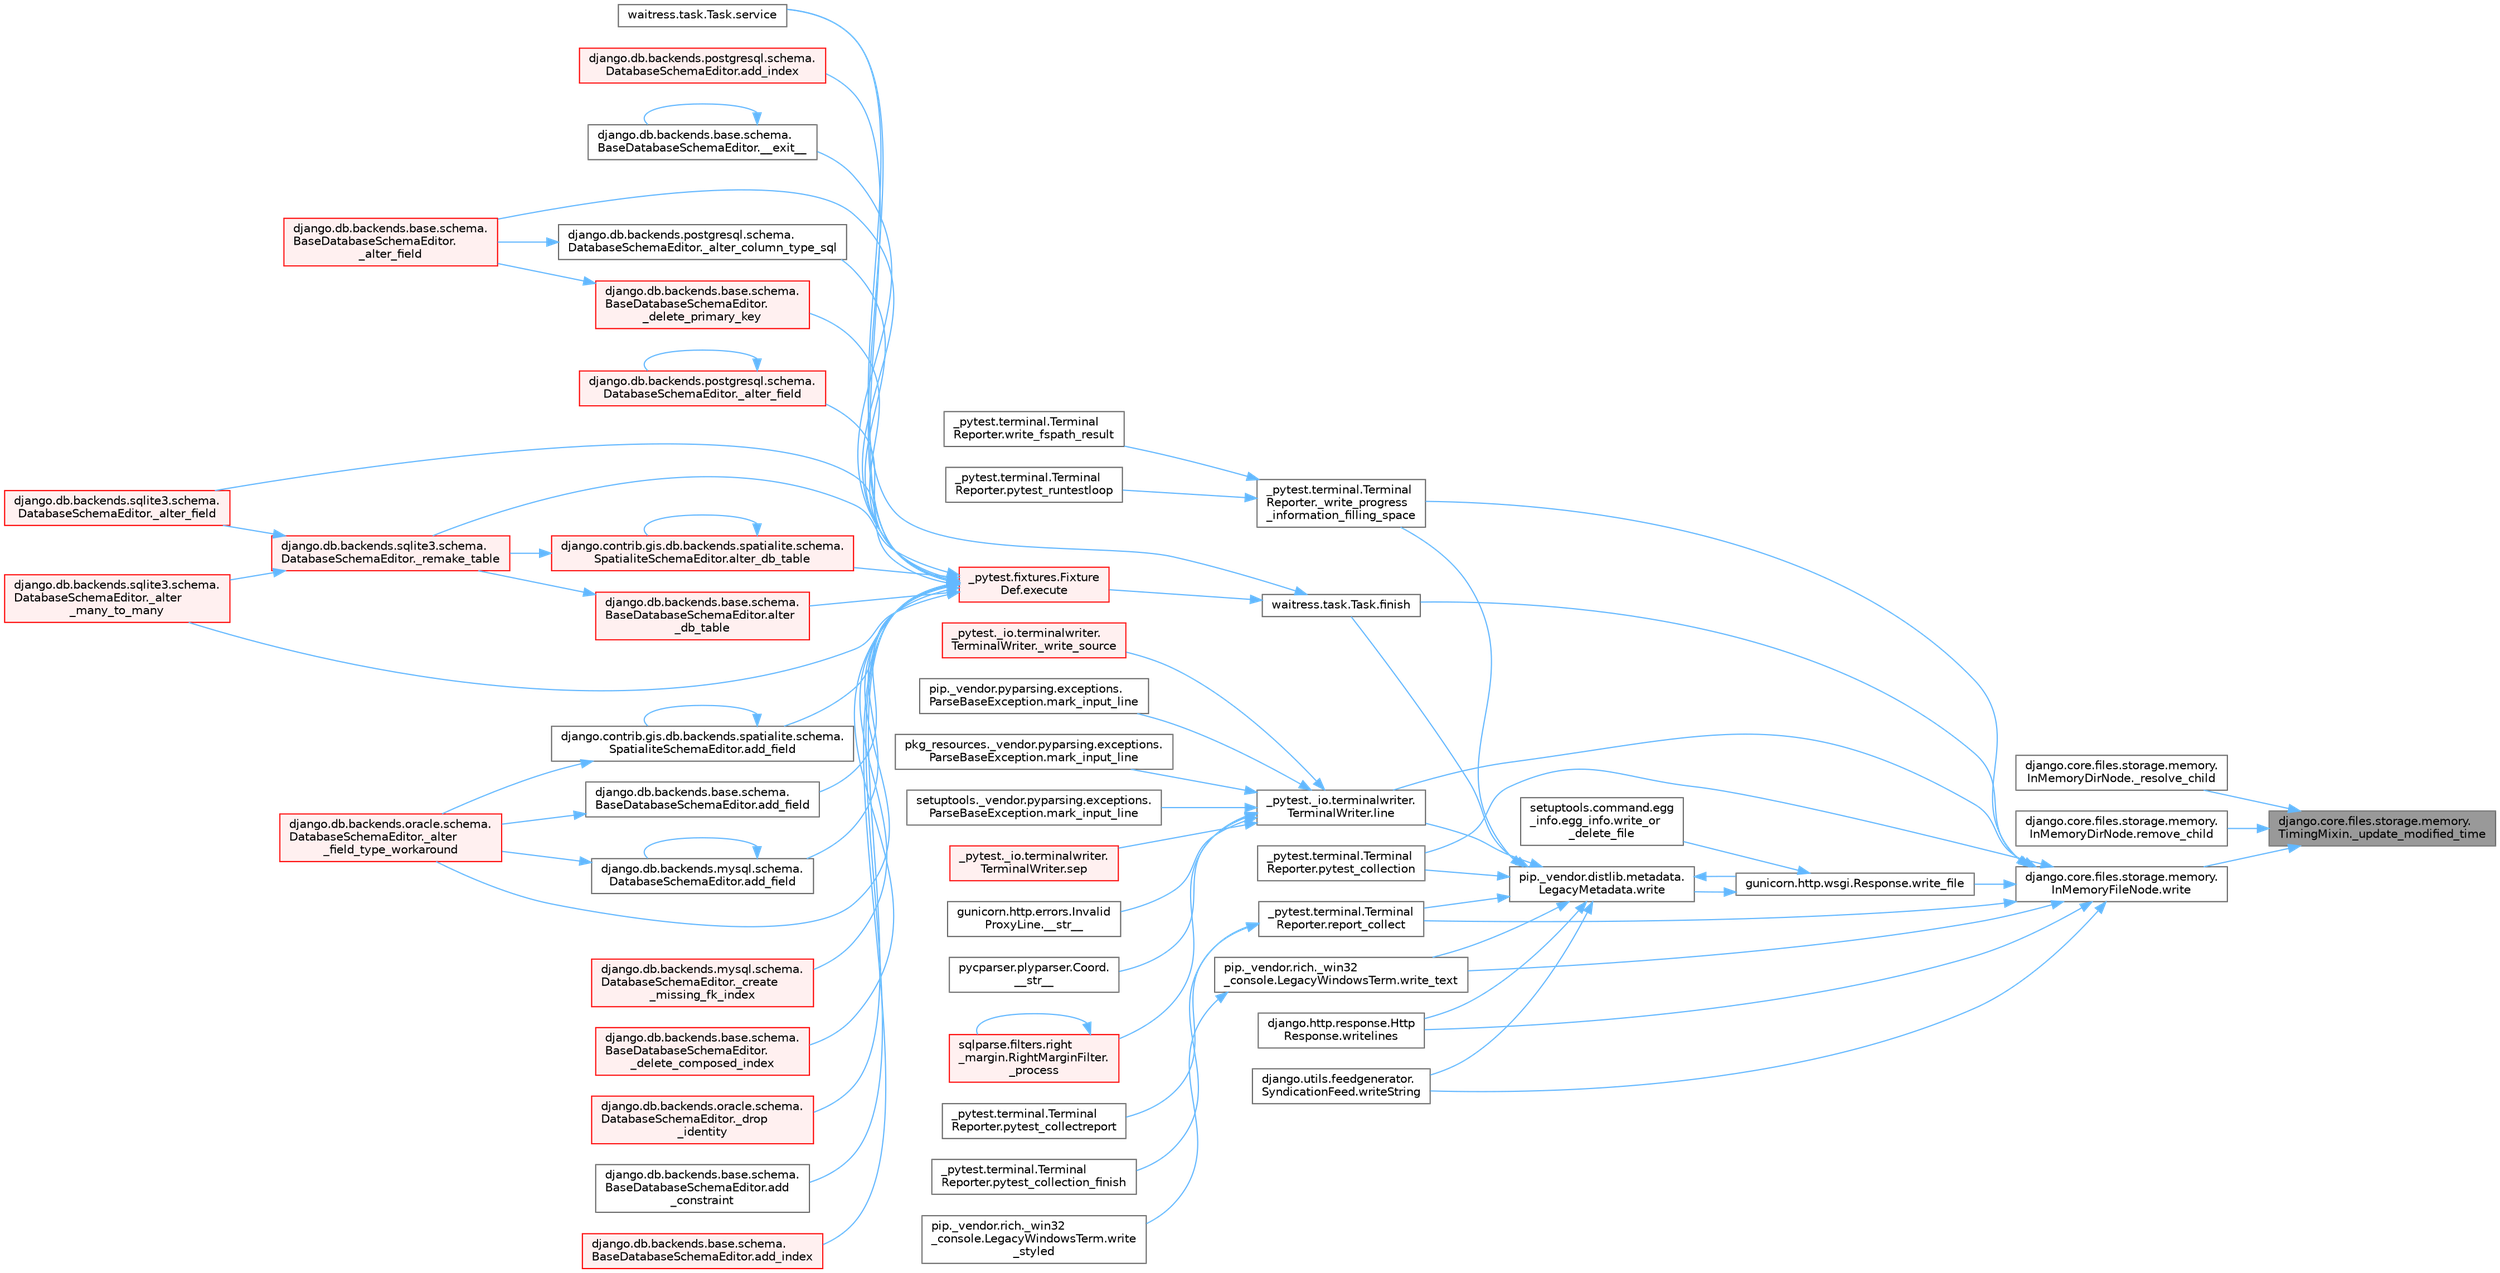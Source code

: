digraph "django.core.files.storage.memory.TimingMixin._update_modified_time"
{
 // LATEX_PDF_SIZE
  bgcolor="transparent";
  edge [fontname=Helvetica,fontsize=10,labelfontname=Helvetica,labelfontsize=10];
  node [fontname=Helvetica,fontsize=10,shape=box,height=0.2,width=0.4];
  rankdir="RL";
  Node1 [id="Node000001",label="django.core.files.storage.memory.\lTimingMixin._update_modified_time",height=0.2,width=0.4,color="gray40", fillcolor="grey60", style="filled", fontcolor="black",tooltip=" "];
  Node1 -> Node2 [id="edge1_Node000001_Node000002",dir="back",color="steelblue1",style="solid",tooltip=" "];
  Node2 [id="Node000002",label="django.core.files.storage.memory.\lInMemoryDirNode._resolve_child",height=0.2,width=0.4,color="grey40", fillcolor="white", style="filled",URL="$classdjango_1_1core_1_1files_1_1storage_1_1memory_1_1_in_memory_dir_node.html#a3c3786c6f175be99f96795e9cfd645bf",tooltip=" "];
  Node1 -> Node3 [id="edge2_Node000001_Node000003",dir="back",color="steelblue1",style="solid",tooltip=" "];
  Node3 [id="Node000003",label="django.core.files.storage.memory.\lInMemoryDirNode.remove_child",height=0.2,width=0.4,color="grey40", fillcolor="white", style="filled",URL="$classdjango_1_1core_1_1files_1_1storage_1_1memory_1_1_in_memory_dir_node.html#a9ad383e886893779be24ea1ff5c19a7b",tooltip=" "];
  Node1 -> Node4 [id="edge3_Node000001_Node000004",dir="back",color="steelblue1",style="solid",tooltip=" "];
  Node4 [id="Node000004",label="django.core.files.storage.memory.\lInMemoryFileNode.write",height=0.2,width=0.4,color="grey40", fillcolor="white", style="filled",URL="$classdjango_1_1core_1_1files_1_1storage_1_1memory_1_1_in_memory_file_node.html#a0e630c96ce4523b3fbd453fa5789bc9e",tooltip=" "];
  Node4 -> Node5 [id="edge4_Node000004_Node000005",dir="back",color="steelblue1",style="solid",tooltip=" "];
  Node5 [id="Node000005",label="_pytest.terminal.Terminal\lReporter._write_progress\l_information_filling_space",height=0.2,width=0.4,color="grey40", fillcolor="white", style="filled",URL="$class__pytest_1_1terminal_1_1_terminal_reporter.html#a915f19bb955611b65c211c611c4568b1",tooltip=" "];
  Node5 -> Node6 [id="edge5_Node000005_Node000006",dir="back",color="steelblue1",style="solid",tooltip=" "];
  Node6 [id="Node000006",label="_pytest.terminal.Terminal\lReporter.pytest_runtestloop",height=0.2,width=0.4,color="grey40", fillcolor="white", style="filled",URL="$class__pytest_1_1terminal_1_1_terminal_reporter.html#ac3b669c1dc4496ae1a31ae03200aca11",tooltip=" "];
  Node5 -> Node7 [id="edge6_Node000005_Node000007",dir="back",color="steelblue1",style="solid",tooltip=" "];
  Node7 [id="Node000007",label="_pytest.terminal.Terminal\lReporter.write_fspath_result",height=0.2,width=0.4,color="grey40", fillcolor="white", style="filled",URL="$class__pytest_1_1terminal_1_1_terminal_reporter.html#a831d61b7b7439f786bdf1dd1f3d30814",tooltip=" "];
  Node4 -> Node8 [id="edge7_Node000004_Node000008",dir="back",color="steelblue1",style="solid",tooltip=" "];
  Node8 [id="Node000008",label="waitress.task.Task.finish",height=0.2,width=0.4,color="grey40", fillcolor="white", style="filled",URL="$classwaitress_1_1task_1_1_task.html#a1e94739ac27e14a159d0e17c6d3e54b2",tooltip=" "];
  Node8 -> Node9 [id="edge8_Node000008_Node000009",dir="back",color="steelblue1",style="solid",tooltip=" "];
  Node9 [id="Node000009",label="_pytest.fixtures.Fixture\lDef.execute",height=0.2,width=0.4,color="red", fillcolor="#FFF0F0", style="filled",URL="$class__pytest_1_1fixtures_1_1_fixture_def.html#ac27e0caaadd6404ffc2715216b643993",tooltip=" "];
  Node9 -> Node10 [id="edge9_Node000009_Node000010",dir="back",color="steelblue1",style="solid",tooltip=" "];
  Node10 [id="Node000010",label="django.db.backends.base.schema.\lBaseDatabaseSchemaEditor.__exit__",height=0.2,width=0.4,color="grey40", fillcolor="white", style="filled",URL="$classdjango_1_1db_1_1backends_1_1base_1_1schema_1_1_base_database_schema_editor.html#adc641c3cf336c3cba5f945841b7d5790",tooltip=" "];
  Node10 -> Node10 [id="edge10_Node000010_Node000010",dir="back",color="steelblue1",style="solid",tooltip=" "];
  Node9 -> Node11 [id="edge11_Node000009_Node000011",dir="back",color="steelblue1",style="solid",tooltip=" "];
  Node11 [id="Node000011",label="django.db.backends.postgresql.schema.\lDatabaseSchemaEditor._alter_column_type_sql",height=0.2,width=0.4,color="grey40", fillcolor="white", style="filled",URL="$classdjango_1_1db_1_1backends_1_1postgresql_1_1schema_1_1_database_schema_editor.html#addb09171be88c149496b00e7d217d186",tooltip=" "];
  Node11 -> Node12 [id="edge12_Node000011_Node000012",dir="back",color="steelblue1",style="solid",tooltip=" "];
  Node12 [id="Node000012",label="django.db.backends.base.schema.\lBaseDatabaseSchemaEditor.\l_alter_field",height=0.2,width=0.4,color="red", fillcolor="#FFF0F0", style="filled",URL="$classdjango_1_1db_1_1backends_1_1base_1_1schema_1_1_base_database_schema_editor.html#afcda33e5b1eb760a5a66c09033f1b75c",tooltip=" "];
  Node9 -> Node12 [id="edge13_Node000009_Node000012",dir="back",color="steelblue1",style="solid",tooltip=" "];
  Node9 -> Node17 [id="edge14_Node000009_Node000017",dir="back",color="steelblue1",style="solid",tooltip=" "];
  Node17 [id="Node000017",label="django.db.backends.postgresql.schema.\lDatabaseSchemaEditor._alter_field",height=0.2,width=0.4,color="red", fillcolor="#FFF0F0", style="filled",URL="$classdjango_1_1db_1_1backends_1_1postgresql_1_1schema_1_1_database_schema_editor.html#a143eb4ff7fc0f555417eb054bb91c41d",tooltip=" "];
  Node17 -> Node17 [id="edge15_Node000017_Node000017",dir="back",color="steelblue1",style="solid",tooltip=" "];
  Node9 -> Node18 [id="edge16_Node000009_Node000018",dir="back",color="steelblue1",style="solid",tooltip=" "];
  Node18 [id="Node000018",label="django.db.backends.sqlite3.schema.\lDatabaseSchemaEditor._alter_field",height=0.2,width=0.4,color="red", fillcolor="#FFF0F0", style="filled",URL="$classdjango_1_1db_1_1backends_1_1sqlite3_1_1schema_1_1_database_schema_editor.html#ab256c1d60756ea054e7249a3aa80d43b",tooltip=" "];
  Node9 -> Node16 [id="edge17_Node000009_Node000016",dir="back",color="steelblue1",style="solid",tooltip=" "];
  Node16 [id="Node000016",label="django.db.backends.oracle.schema.\lDatabaseSchemaEditor._alter\l_field_type_workaround",height=0.2,width=0.4,color="red", fillcolor="#FFF0F0", style="filled",URL="$classdjango_1_1db_1_1backends_1_1oracle_1_1schema_1_1_database_schema_editor.html#a78bc314f7e1030c1ef072c72a185ebd5",tooltip=" "];
  Node9 -> Node19 [id="edge18_Node000009_Node000019",dir="back",color="steelblue1",style="solid",tooltip=" "];
  Node19 [id="Node000019",label="django.db.backends.sqlite3.schema.\lDatabaseSchemaEditor._alter\l_many_to_many",height=0.2,width=0.4,color="red", fillcolor="#FFF0F0", style="filled",URL="$classdjango_1_1db_1_1backends_1_1sqlite3_1_1schema_1_1_database_schema_editor.html#a0eb5631cba4809779acc541260e47610",tooltip=" "];
  Node9 -> Node20 [id="edge19_Node000009_Node000020",dir="back",color="steelblue1",style="solid",tooltip=" "];
  Node20 [id="Node000020",label="django.db.backends.mysql.schema.\lDatabaseSchemaEditor._create\l_missing_fk_index",height=0.2,width=0.4,color="red", fillcolor="#FFF0F0", style="filled",URL="$classdjango_1_1db_1_1backends_1_1mysql_1_1schema_1_1_database_schema_editor.html#a1409fb923121da63909627d7bd8ea396",tooltip=" "];
  Node9 -> Node27 [id="edge20_Node000009_Node000027",dir="back",color="steelblue1",style="solid",tooltip=" "];
  Node27 [id="Node000027",label="django.db.backends.base.schema.\lBaseDatabaseSchemaEditor.\l_delete_composed_index",height=0.2,width=0.4,color="red", fillcolor="#FFF0F0", style="filled",URL="$classdjango_1_1db_1_1backends_1_1base_1_1schema_1_1_base_database_schema_editor.html#a83847fbdf8dec0e82dd6028e7b3171f1",tooltip=" "];
  Node9 -> Node28 [id="edge21_Node000009_Node000028",dir="back",color="steelblue1",style="solid",tooltip=" "];
  Node28 [id="Node000028",label="django.db.backends.base.schema.\lBaseDatabaseSchemaEditor.\l_delete_primary_key",height=0.2,width=0.4,color="red", fillcolor="#FFF0F0", style="filled",URL="$classdjango_1_1db_1_1backends_1_1base_1_1schema_1_1_base_database_schema_editor.html#a81047e315c7b3f3a5688d5d294491694",tooltip=" "];
  Node28 -> Node12 [id="edge22_Node000028_Node000012",dir="back",color="steelblue1",style="solid",tooltip=" "];
  Node9 -> Node29 [id="edge23_Node000009_Node000029",dir="back",color="steelblue1",style="solid",tooltip=" "];
  Node29 [id="Node000029",label="django.db.backends.oracle.schema.\lDatabaseSchemaEditor._drop\l_identity",height=0.2,width=0.4,color="red", fillcolor="#FFF0F0", style="filled",URL="$classdjango_1_1db_1_1backends_1_1oracle_1_1schema_1_1_database_schema_editor.html#a215f07e8311d1fd657957c4dbba8cfde",tooltip=" "];
  Node9 -> Node32 [id="edge24_Node000009_Node000032",dir="back",color="steelblue1",style="solid",tooltip=" "];
  Node32 [id="Node000032",label="django.db.backends.sqlite3.schema.\lDatabaseSchemaEditor._remake_table",height=0.2,width=0.4,color="red", fillcolor="#FFF0F0", style="filled",URL="$classdjango_1_1db_1_1backends_1_1sqlite3_1_1schema_1_1_database_schema_editor.html#a9b5b247b2cd836c48a65726025b45e11",tooltip=" "];
  Node32 -> Node18 [id="edge25_Node000032_Node000018",dir="back",color="steelblue1",style="solid",tooltip=" "];
  Node32 -> Node19 [id="edge26_Node000032_Node000019",dir="back",color="steelblue1",style="solid",tooltip=" "];
  Node9 -> Node38 [id="edge27_Node000009_Node000038",dir="back",color="steelblue1",style="solid",tooltip=" "];
  Node38 [id="Node000038",label="django.db.backends.base.schema.\lBaseDatabaseSchemaEditor.add\l_constraint",height=0.2,width=0.4,color="grey40", fillcolor="white", style="filled",URL="$classdjango_1_1db_1_1backends_1_1base_1_1schema_1_1_base_database_schema_editor.html#a017871908a4c3682551db6c19aa549d4",tooltip=" "];
  Node9 -> Node39 [id="edge28_Node000009_Node000039",dir="back",color="steelblue1",style="solid",tooltip=" "];
  Node39 [id="Node000039",label="django.contrib.gis.db.backends.spatialite.schema.\lSpatialiteSchemaEditor.add_field",height=0.2,width=0.4,color="grey40", fillcolor="white", style="filled",URL="$classdjango_1_1contrib_1_1gis_1_1db_1_1backends_1_1spatialite_1_1schema_1_1_spatialite_schema_editor.html#ac6c0a11c42d919d3c5cc74bb59d8dcfc",tooltip=" "];
  Node39 -> Node16 [id="edge29_Node000039_Node000016",dir="back",color="steelblue1",style="solid",tooltip=" "];
  Node39 -> Node39 [id="edge30_Node000039_Node000039",dir="back",color="steelblue1",style="solid",tooltip=" "];
  Node9 -> Node40 [id="edge31_Node000009_Node000040",dir="back",color="steelblue1",style="solid",tooltip=" "];
  Node40 [id="Node000040",label="django.db.backends.base.schema.\lBaseDatabaseSchemaEditor.add_field",height=0.2,width=0.4,color="grey40", fillcolor="white", style="filled",URL="$classdjango_1_1db_1_1backends_1_1base_1_1schema_1_1_base_database_schema_editor.html#affe03b0f7c180f8cb5759a5cff4f006a",tooltip=" "];
  Node40 -> Node16 [id="edge32_Node000040_Node000016",dir="back",color="steelblue1",style="solid",tooltip=" "];
  Node9 -> Node41 [id="edge33_Node000009_Node000041",dir="back",color="steelblue1",style="solid",tooltip=" "];
  Node41 [id="Node000041",label="django.db.backends.mysql.schema.\lDatabaseSchemaEditor.add_field",height=0.2,width=0.4,color="grey40", fillcolor="white", style="filled",URL="$classdjango_1_1db_1_1backends_1_1mysql_1_1schema_1_1_database_schema_editor.html#a2bb764c2fab516643cccf83b8865b410",tooltip=" "];
  Node41 -> Node16 [id="edge34_Node000041_Node000016",dir="back",color="steelblue1",style="solid",tooltip=" "];
  Node41 -> Node41 [id="edge35_Node000041_Node000041",dir="back",color="steelblue1",style="solid",tooltip=" "];
  Node9 -> Node42 [id="edge36_Node000009_Node000042",dir="back",color="steelblue1",style="solid",tooltip=" "];
  Node42 [id="Node000042",label="django.db.backends.base.schema.\lBaseDatabaseSchemaEditor.add_index",height=0.2,width=0.4,color="red", fillcolor="#FFF0F0", style="filled",URL="$classdjango_1_1db_1_1backends_1_1base_1_1schema_1_1_base_database_schema_editor.html#abc2d41f83d865510442ebead47b3ed96",tooltip=" "];
  Node9 -> Node43 [id="edge37_Node000009_Node000043",dir="back",color="steelblue1",style="solid",tooltip=" "];
  Node43 [id="Node000043",label="django.db.backends.postgresql.schema.\lDatabaseSchemaEditor.add_index",height=0.2,width=0.4,color="red", fillcolor="#FFF0F0", style="filled",URL="$classdjango_1_1db_1_1backends_1_1postgresql_1_1schema_1_1_database_schema_editor.html#acc6cde4ca005b9128ef4a9e9b556b3b0",tooltip=" "];
  Node9 -> Node44 [id="edge38_Node000009_Node000044",dir="back",color="steelblue1",style="solid",tooltip=" "];
  Node44 [id="Node000044",label="django.contrib.gis.db.backends.spatialite.schema.\lSpatialiteSchemaEditor.alter_db_table",height=0.2,width=0.4,color="red", fillcolor="#FFF0F0", style="filled",URL="$classdjango_1_1contrib_1_1gis_1_1db_1_1backends_1_1spatialite_1_1schema_1_1_spatialite_schema_editor.html#a3c238b03e587be42747e3a128cd44946",tooltip=" "];
  Node44 -> Node32 [id="edge39_Node000044_Node000032",dir="back",color="steelblue1",style="solid",tooltip=" "];
  Node44 -> Node44 [id="edge40_Node000044_Node000044",dir="back",color="steelblue1",style="solid",tooltip=" "];
  Node9 -> Node45 [id="edge41_Node000009_Node000045",dir="back",color="steelblue1",style="solid",tooltip=" "];
  Node45 [id="Node000045",label="django.db.backends.base.schema.\lBaseDatabaseSchemaEditor.alter\l_db_table",height=0.2,width=0.4,color="red", fillcolor="#FFF0F0", style="filled",URL="$classdjango_1_1db_1_1backends_1_1base_1_1schema_1_1_base_database_schema_editor.html#a6975136cc10a20541aed6b53fea99565",tooltip=" "];
  Node45 -> Node32 [id="edge42_Node000045_Node000032",dir="back",color="steelblue1",style="solid",tooltip=" "];
  Node9 -> Node354 [id="edge43_Node000009_Node000354",dir="back",color="steelblue1",style="solid",tooltip=" "];
  Node354 [id="Node000354",label="waitress.task.Task.service",height=0.2,width=0.4,color="grey40", fillcolor="white", style="filled",URL="$classwaitress_1_1task_1_1_task.html#acd61643ab6cfae697f619c48f46e40b6",tooltip=" "];
  Node8 -> Node354 [id="edge44_Node000008_Node000354",dir="back",color="steelblue1",style="solid",tooltip=" "];
  Node4 -> Node81 [id="edge45_Node000004_Node000081",dir="back",color="steelblue1",style="solid",tooltip=" "];
  Node81 [id="Node000081",label="_pytest._io.terminalwriter.\lTerminalWriter.line",height=0.2,width=0.4,color="grey40", fillcolor="white", style="filled",URL="$class__pytest_1_1__io_1_1terminalwriter_1_1_terminal_writer.html#a70c206b6c71b946771673c95d93d5d5a",tooltip=" "];
  Node81 -> Node82 [id="edge46_Node000081_Node000082",dir="back",color="steelblue1",style="solid",tooltip=" "];
  Node82 [id="Node000082",label="gunicorn.http.errors.Invalid\lProxyLine.__str__",height=0.2,width=0.4,color="grey40", fillcolor="white", style="filled",URL="$classgunicorn_1_1http_1_1errors_1_1_invalid_proxy_line.html#ace89b062827152aaf90a806af758a928",tooltip=" "];
  Node81 -> Node83 [id="edge47_Node000081_Node000083",dir="back",color="steelblue1",style="solid",tooltip=" "];
  Node83 [id="Node000083",label="pycparser.plyparser.Coord.\l__str__",height=0.2,width=0.4,color="grey40", fillcolor="white", style="filled",URL="$classpycparser_1_1plyparser_1_1_coord.html#aa2f5c3b1f8c0a2eb844182daa8f71512",tooltip=" "];
  Node81 -> Node84 [id="edge48_Node000081_Node000084",dir="back",color="steelblue1",style="solid",tooltip=" "];
  Node84 [id="Node000084",label="sqlparse.filters.right\l_margin.RightMarginFilter.\l_process",height=0.2,width=0.4,color="red", fillcolor="#FFF0F0", style="filled",URL="$classsqlparse_1_1filters_1_1right__margin_1_1_right_margin_filter.html#a62b0707d94aff59b0fc1428eca96f6a9",tooltip=" "];
  Node84 -> Node84 [id="edge49_Node000084_Node000084",dir="back",color="steelblue1",style="solid",tooltip=" "];
  Node81 -> Node103 [id="edge50_Node000081_Node000103",dir="back",color="steelblue1",style="solid",tooltip=" "];
  Node103 [id="Node000103",label="_pytest._io.terminalwriter.\lTerminalWriter._write_source",height=0.2,width=0.4,color="red", fillcolor="#FFF0F0", style="filled",URL="$class__pytest_1_1__io_1_1terminalwriter_1_1_terminal_writer.html#a3499a8fa1635a0661a3476582408a433",tooltip=" "];
  Node81 -> Node660 [id="edge51_Node000081_Node000660",dir="back",color="steelblue1",style="solid",tooltip=" "];
  Node660 [id="Node000660",label="pip._vendor.pyparsing.exceptions.\lParseBaseException.mark_input_line",height=0.2,width=0.4,color="grey40", fillcolor="white", style="filled",URL="$classpip_1_1__vendor_1_1pyparsing_1_1exceptions_1_1_parse_base_exception.html#a29a304058ba0b8613114663ebffb3434",tooltip=" "];
  Node81 -> Node661 [id="edge52_Node000081_Node000661",dir="back",color="steelblue1",style="solid",tooltip=" "];
  Node661 [id="Node000661",label="pkg_resources._vendor.pyparsing.exceptions.\lParseBaseException.mark_input_line",height=0.2,width=0.4,color="grey40", fillcolor="white", style="filled",URL="$classpkg__resources_1_1__vendor_1_1pyparsing_1_1exceptions_1_1_parse_base_exception.html#a982109a43d14eb31cc56cb0bc77e08c6",tooltip=" "];
  Node81 -> Node662 [id="edge53_Node000081_Node000662",dir="back",color="steelblue1",style="solid",tooltip=" "];
  Node662 [id="Node000662",label="setuptools._vendor.pyparsing.exceptions.\lParseBaseException.mark_input_line",height=0.2,width=0.4,color="grey40", fillcolor="white", style="filled",URL="$classsetuptools_1_1__vendor_1_1pyparsing_1_1exceptions_1_1_parse_base_exception.html#aeb91f27e309b0b29088fb9dd22c07e58",tooltip=" "];
  Node81 -> Node663 [id="edge54_Node000081_Node000663",dir="back",color="steelblue1",style="solid",tooltip=" "];
  Node663 [id="Node000663",label="_pytest._io.terminalwriter.\lTerminalWriter.sep",height=0.2,width=0.4,color="red", fillcolor="#FFF0F0", style="filled",URL="$class__pytest_1_1__io_1_1terminalwriter_1_1_terminal_writer.html#a9825789953e583960848896c7c201fb8",tooltip=" "];
  Node4 -> Node301 [id="edge55_Node000004_Node000301",dir="back",color="steelblue1",style="solid",tooltip=" "];
  Node301 [id="Node000301",label="_pytest.terminal.Terminal\lReporter.pytest_collection",height=0.2,width=0.4,color="grey40", fillcolor="white", style="filled",URL="$class__pytest_1_1terminal_1_1_terminal_reporter.html#a1c7fd0ed91d4a12bb30c452d893e467f",tooltip=" "];
  Node4 -> Node302 [id="edge56_Node000004_Node000302",dir="back",color="steelblue1",style="solid",tooltip=" "];
  Node302 [id="Node000302",label="_pytest.terminal.Terminal\lReporter.report_collect",height=0.2,width=0.4,color="grey40", fillcolor="white", style="filled",URL="$class__pytest_1_1terminal_1_1_terminal_reporter.html#a8aaee1238de041e936a2d65c80d5458b",tooltip=" "];
  Node302 -> Node303 [id="edge57_Node000302_Node000303",dir="back",color="steelblue1",style="solid",tooltip=" "];
  Node303 [id="Node000303",label="_pytest.terminal.Terminal\lReporter.pytest_collection_finish",height=0.2,width=0.4,color="grey40", fillcolor="white", style="filled",URL="$class__pytest_1_1terminal_1_1_terminal_reporter.html#a2c87a7764f9882cae4be1b98a4441685",tooltip=" "];
  Node302 -> Node304 [id="edge58_Node000302_Node000304",dir="back",color="steelblue1",style="solid",tooltip=" "];
  Node304 [id="Node000304",label="_pytest.terminal.Terminal\lReporter.pytest_collectreport",height=0.2,width=0.4,color="grey40", fillcolor="white", style="filled",URL="$class__pytest_1_1terminal_1_1_terminal_reporter.html#a9eb06df608c4a08d1c831cfc5a405eec",tooltip=" "];
  Node4 -> Node305 [id="edge59_Node000004_Node000305",dir="back",color="steelblue1",style="solid",tooltip=" "];
  Node305 [id="Node000305",label="gunicorn.http.wsgi.Response.write_file",height=0.2,width=0.4,color="grey40", fillcolor="white", style="filled",URL="$classgunicorn_1_1http_1_1wsgi_1_1_response.html#a469fe7554d4ffcd4dd1497f24d216329",tooltip=" "];
  Node305 -> Node306 [id="edge60_Node000305_Node000306",dir="back",color="steelblue1",style="solid",tooltip=" "];
  Node306 [id="Node000306",label="pip._vendor.distlib.metadata.\lLegacyMetadata.write",height=0.2,width=0.4,color="grey40", fillcolor="white", style="filled",URL="$classpip_1_1__vendor_1_1distlib_1_1metadata_1_1_legacy_metadata.html#af3423aeacce2739a48b38815d4ba89be",tooltip=" "];
  Node306 -> Node5 [id="edge61_Node000306_Node000005",dir="back",color="steelblue1",style="solid",tooltip=" "];
  Node306 -> Node8 [id="edge62_Node000306_Node000008",dir="back",color="steelblue1",style="solid",tooltip=" "];
  Node306 -> Node81 [id="edge63_Node000306_Node000081",dir="back",color="steelblue1",style="solid",tooltip=" "];
  Node306 -> Node301 [id="edge64_Node000306_Node000301",dir="back",color="steelblue1",style="solid",tooltip=" "];
  Node306 -> Node302 [id="edge65_Node000306_Node000302",dir="back",color="steelblue1",style="solid",tooltip=" "];
  Node306 -> Node305 [id="edge66_Node000306_Node000305",dir="back",color="steelblue1",style="solid",tooltip=" "];
  Node306 -> Node307 [id="edge67_Node000306_Node000307",dir="back",color="steelblue1",style="solid",tooltip=" "];
  Node307 [id="Node000307",label="pip._vendor.rich._win32\l_console.LegacyWindowsTerm.write_text",height=0.2,width=0.4,color="grey40", fillcolor="white", style="filled",URL="$classpip_1_1__vendor_1_1rich_1_1__win32__console_1_1_legacy_windows_term.html#a285165149598e15cac2caf4d03385612",tooltip=" "];
  Node307 -> Node308 [id="edge68_Node000307_Node000308",dir="back",color="steelblue1",style="solid",tooltip=" "];
  Node308 [id="Node000308",label="pip._vendor.rich._win32\l_console.LegacyWindowsTerm.write\l_styled",height=0.2,width=0.4,color="grey40", fillcolor="white", style="filled",URL="$classpip_1_1__vendor_1_1rich_1_1__win32__console_1_1_legacy_windows_term.html#a6c68d312ebee6e27cb3e871496da2c42",tooltip=" "];
  Node306 -> Node309 [id="edge69_Node000306_Node000309",dir="back",color="steelblue1",style="solid",tooltip=" "];
  Node309 [id="Node000309",label="django.http.response.Http\lResponse.writelines",height=0.2,width=0.4,color="grey40", fillcolor="white", style="filled",URL="$classdjango_1_1http_1_1response_1_1_http_response.html#aceaa0c2997dfd21c34c44056e7292914",tooltip=" "];
  Node306 -> Node310 [id="edge70_Node000306_Node000310",dir="back",color="steelblue1",style="solid",tooltip=" "];
  Node310 [id="Node000310",label="django.utils.feedgenerator.\lSyndicationFeed.writeString",height=0.2,width=0.4,color="grey40", fillcolor="white", style="filled",URL="$classdjango_1_1utils_1_1feedgenerator_1_1_syndication_feed.html#a78aa2a245467085cb79cdca0dc35f677",tooltip=" "];
  Node305 -> Node311 [id="edge71_Node000305_Node000311",dir="back",color="steelblue1",style="solid",tooltip=" "];
  Node311 [id="Node000311",label="setuptools.command.egg\l_info.egg_info.write_or\l_delete_file",height=0.2,width=0.4,color="grey40", fillcolor="white", style="filled",URL="$classsetuptools_1_1command_1_1egg__info_1_1egg__info.html#ae5cfb9b14851eb2ed02f44ed99fce235",tooltip=" "];
  Node4 -> Node307 [id="edge72_Node000004_Node000307",dir="back",color="steelblue1",style="solid",tooltip=" "];
  Node4 -> Node309 [id="edge73_Node000004_Node000309",dir="back",color="steelblue1",style="solid",tooltip=" "];
  Node4 -> Node310 [id="edge74_Node000004_Node000310",dir="back",color="steelblue1",style="solid",tooltip=" "];
}
